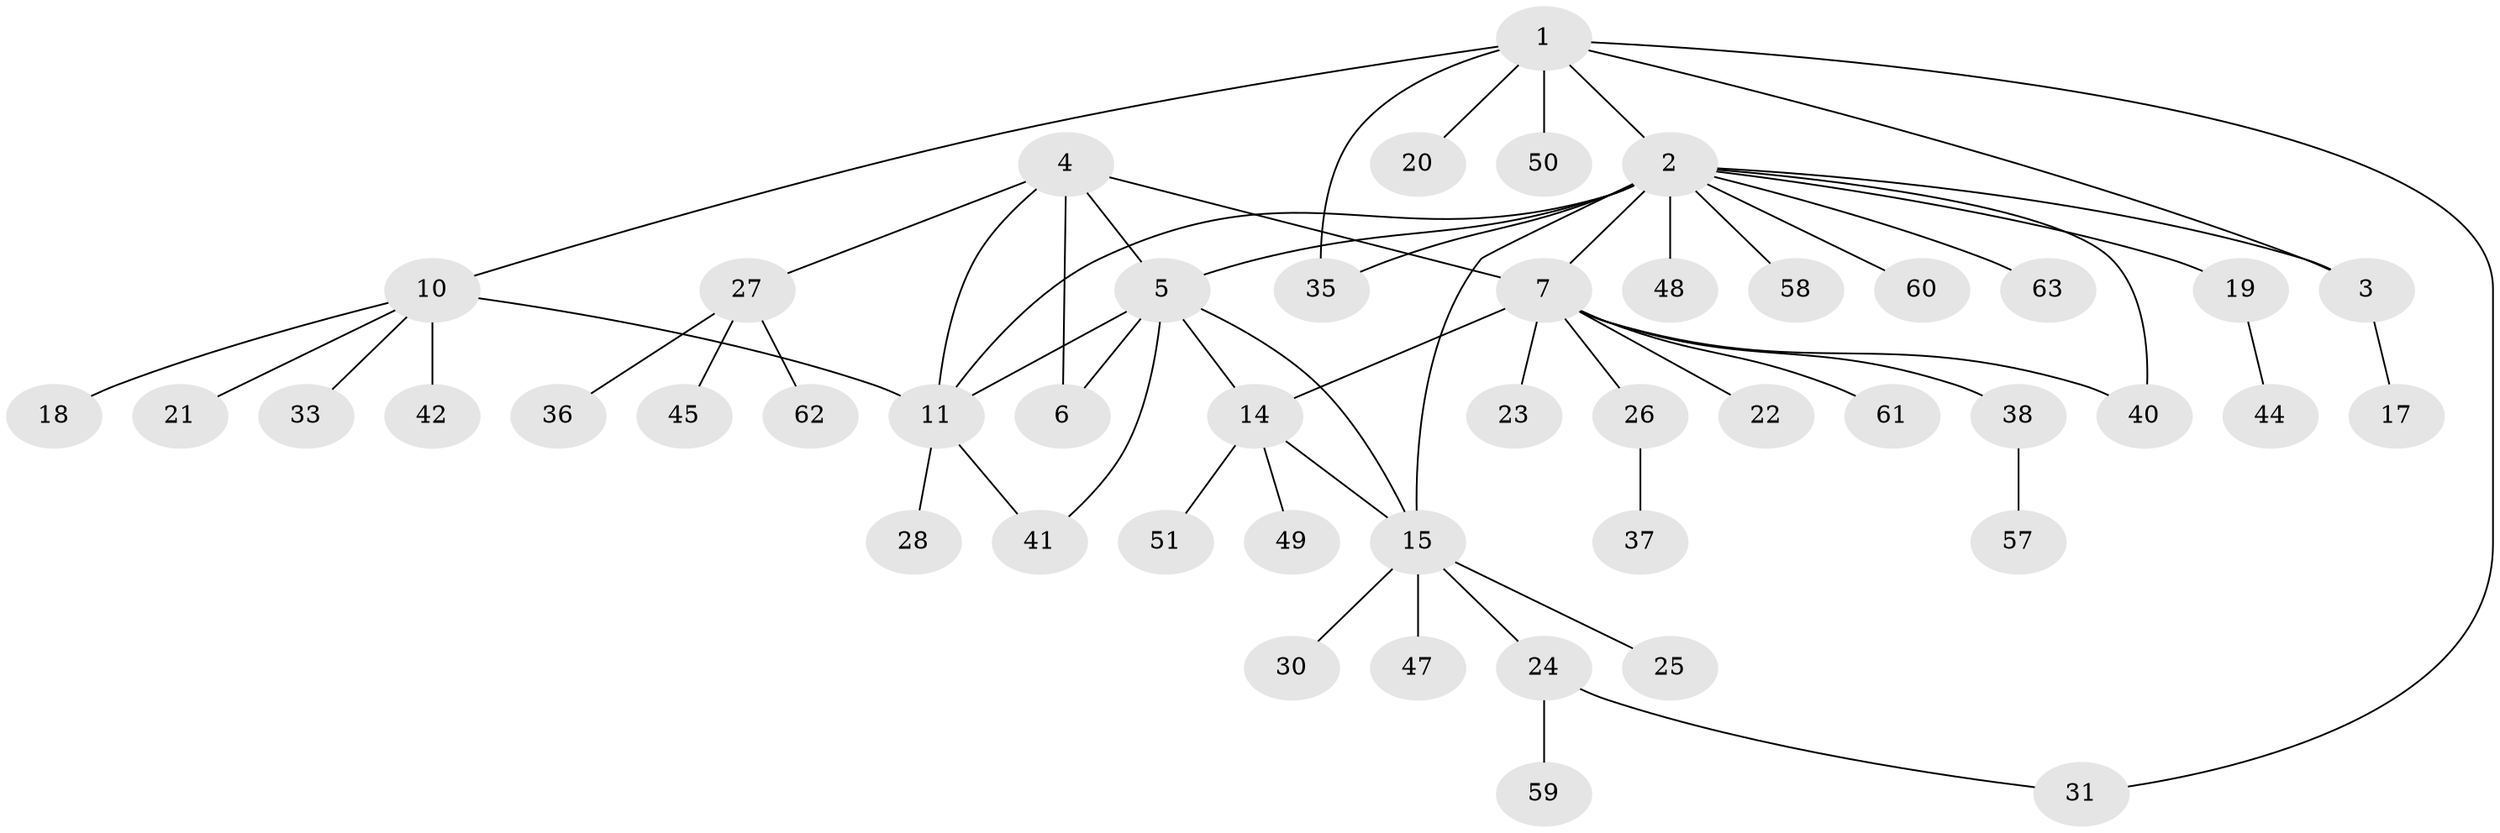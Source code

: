 // original degree distribution, {7: 0.031746031746031744, 9: 0.015873015873015872, 4: 0.07936507936507936, 6: 0.015873015873015872, 2: 0.19047619047619047, 5: 0.06349206349206349, 8: 0.047619047619047616, 1: 0.5238095238095238, 3: 0.031746031746031744}
// Generated by graph-tools (version 1.1) at 2025/11/02/27/25 16:11:34]
// undirected, 47 vertices, 59 edges
graph export_dot {
graph [start="1"]
  node [color=gray90,style=filled];
  1 [super="+46"];
  2 [super="+8"];
  3 [super="+39"];
  4 [super="+29"];
  5 [super="+13"];
  6;
  7 [super="+9"];
  10 [super="+32"];
  11 [super="+12"];
  14;
  15 [super="+16"];
  17;
  18;
  19;
  20;
  21;
  22;
  23;
  24 [super="+54"];
  25;
  26 [super="+43"];
  27 [super="+34"];
  28;
  30;
  31;
  33;
  35;
  36;
  37;
  38 [super="+56"];
  40;
  41 [super="+55"];
  42;
  44;
  45 [super="+53"];
  47;
  48;
  49;
  50;
  51 [super="+52"];
  57;
  58;
  59;
  60;
  61;
  62;
  63;
  1 -- 2;
  1 -- 3;
  1 -- 10;
  1 -- 20;
  1 -- 31;
  1 -- 35;
  1 -- 50;
  2 -- 3;
  2 -- 5;
  2 -- 15 [weight=2];
  2 -- 40;
  2 -- 48;
  2 -- 58;
  2 -- 60;
  2 -- 35;
  2 -- 7 [weight=2];
  2 -- 19;
  2 -- 63;
  2 -- 11;
  3 -- 17;
  4 -- 5;
  4 -- 6;
  4 -- 7;
  4 -- 27;
  4 -- 11;
  5 -- 6;
  5 -- 41;
  5 -- 11;
  5 -- 14;
  5 -- 15;
  7 -- 14;
  7 -- 23;
  7 -- 38;
  7 -- 40;
  7 -- 22;
  7 -- 26;
  7 -- 61;
  10 -- 11 [weight=2];
  10 -- 18;
  10 -- 21;
  10 -- 33;
  10 -- 42;
  11 -- 28;
  11 -- 41;
  14 -- 15;
  14 -- 49;
  14 -- 51;
  15 -- 24;
  15 -- 25;
  15 -- 30;
  15 -- 47;
  19 -- 44;
  24 -- 31;
  24 -- 59;
  26 -- 37;
  27 -- 45;
  27 -- 62;
  27 -- 36;
  38 -- 57;
}

